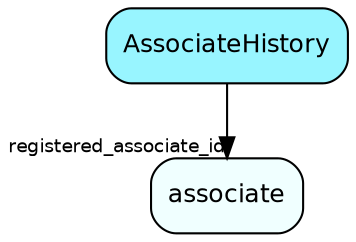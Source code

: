 digraph AssociateHistory  {
node [shape = box style="rounded, filled" fontname = "Helvetica" fontsize = "12" ]
edge [fontname = "Helvetica" fontsize = "9"]

AssociateHistory[fillcolor = "cadetblue1"]
associate[fillcolor = "azure1"]
AssociateHistory -> associate [headlabel = "registered_associate_id"]
}
